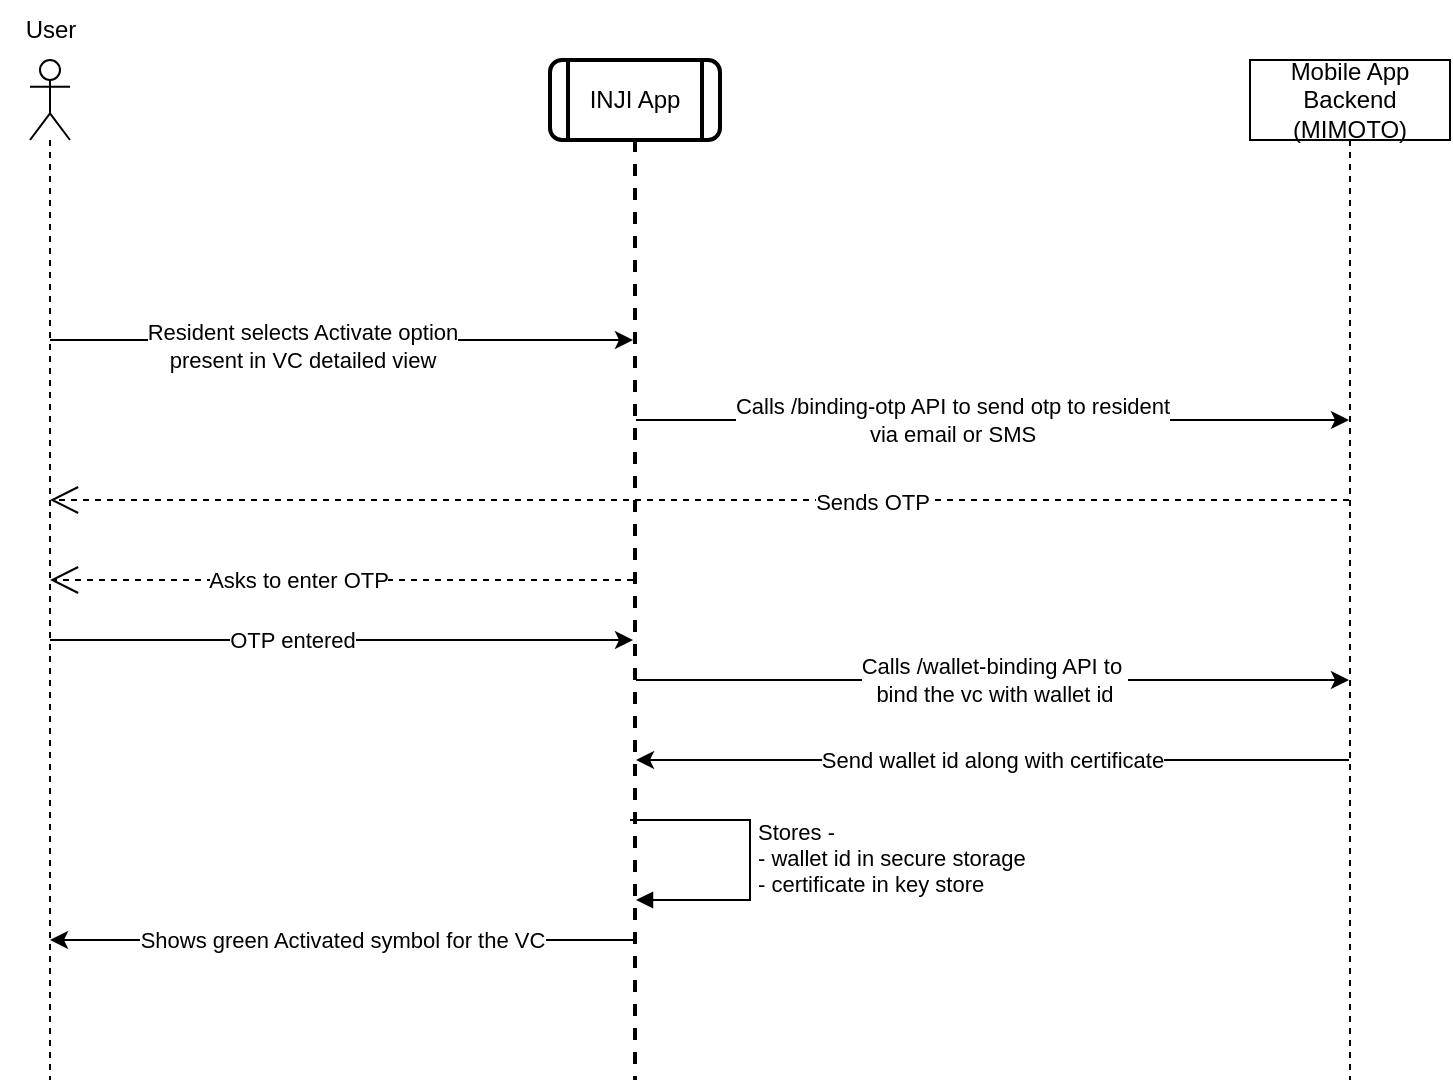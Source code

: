 <mxfile version="21.0.6" type="device"><diagram name="Page-1" id="2YBvvXClWsGukQMizWep"><mxGraphModel dx="984" dy="589" grid="1" gridSize="10" guides="1" tooltips="1" connect="1" arrows="1" fold="1" page="1" pageScale="1" pageWidth="850" pageHeight="1100" math="0" shadow="0"><root><mxCell id="0"/><mxCell id="1" parent="0"/><mxCell id="P9vbLbW0i9mO5QJtbJ1Z-1" style="edgeStyle=elbowEdgeStyle;rounded=0;orthogonalLoop=1;jettySize=auto;html=1;elbow=vertical;curved=0;" edge="1" parent="1" source="O33Dg_AS-0g0KVgm5leG-6" target="O33Dg_AS-0g0KVgm5leG-10"><mxGeometry relative="1" as="geometry"><Array as="points"><mxPoint x="280" y="190"/></Array></mxGeometry></mxCell><mxCell id="P9vbLbW0i9mO5QJtbJ1Z-2" value="Resident selects Activate option&lt;br&gt;present in VC detailed view" style="edgeLabel;html=1;align=center;verticalAlign=middle;resizable=0;points=[];" vertex="1" connectable="0" parent="P9vbLbW0i9mO5QJtbJ1Z-1"><mxGeometry x="-0.14" y="-3" relative="1" as="geometry"><mxPoint as="offset"/></mxGeometry></mxCell><mxCell id="P9vbLbW0i9mO5QJtbJ1Z-9" value="OTP entered" style="edgeStyle=elbowEdgeStyle;rounded=0;orthogonalLoop=1;jettySize=auto;html=1;elbow=vertical;curved=0;" edge="1" parent="1" source="O33Dg_AS-0g0KVgm5leG-6" target="O33Dg_AS-0g0KVgm5leG-10"><mxGeometry x="-0.175" relative="1" as="geometry"><Array as="points"><mxPoint x="270" y="340"/></Array><mxPoint x="1" as="offset"/></mxGeometry></mxCell><mxCell id="O33Dg_AS-0g0KVgm5leG-6" value="" style="shape=umlLifeline;perimeter=lifelinePerimeter;whiteSpace=wrap;html=1;container=1;dropTarget=0;collapsible=0;recursiveResize=0;outlineConnect=0;portConstraint=eastwest;newEdgeStyle={&quot;edgeStyle&quot;:&quot;elbowEdgeStyle&quot;,&quot;elbow&quot;:&quot;vertical&quot;,&quot;curved&quot;:0,&quot;rounded&quot;:0};participant=umlActor;fontStyle=0" parent="1" vertex="1"><mxGeometry x="100" y="50" width="20" height="510" as="geometry"/></mxCell><mxCell id="O33Dg_AS-0g0KVgm5leG-8" value="User" style="text;html=1;align=center;verticalAlign=middle;resizable=0;points=[];autosize=1;strokeColor=none;fillColor=none;" parent="1" vertex="1"><mxGeometry x="85" y="20" width="50" height="30" as="geometry"/></mxCell><mxCell id="P9vbLbW0i9mO5QJtbJ1Z-3" style="edgeStyle=elbowEdgeStyle;rounded=0;orthogonalLoop=1;jettySize=auto;html=1;elbow=vertical;curved=0;" edge="1" parent="1" source="O33Dg_AS-0g0KVgm5leG-10" target="O33Dg_AS-0g0KVgm5leG-20"><mxGeometry relative="1" as="geometry"><Array as="points"><mxPoint x="610" y="230"/></Array></mxGeometry></mxCell><mxCell id="P9vbLbW0i9mO5QJtbJ1Z-4" value="Calls&amp;nbsp;/binding-otp API to send otp to resident&lt;br&gt;via email or SMS" style="edgeLabel;html=1;align=center;verticalAlign=middle;resizable=0;points=[];" vertex="1" connectable="0" parent="P9vbLbW0i9mO5QJtbJ1Z-3"><mxGeometry x="-0.263" y="1" relative="1" as="geometry"><mxPoint x="26" y="1" as="offset"/></mxGeometry></mxCell><mxCell id="P9vbLbW0i9mO5QJtbJ1Z-7" style="edgeStyle=elbowEdgeStyle;rounded=1;orthogonalLoop=1;jettySize=auto;html=1;elbow=horizontal;curved=0;endArrow=open;endSize=12;dashed=1;" edge="1" parent="1" source="O33Dg_AS-0g0KVgm5leG-10" target="O33Dg_AS-0g0KVgm5leG-6"><mxGeometry relative="1" as="geometry"><Array as="points"><mxPoint x="190" y="310"/></Array></mxGeometry></mxCell><mxCell id="P9vbLbW0i9mO5QJtbJ1Z-8" value="Asks to enter OTP" style="edgeLabel;html=1;align=center;verticalAlign=middle;resizable=0;points=[];" vertex="1" connectable="0" parent="P9vbLbW0i9mO5QJtbJ1Z-7"><mxGeometry x="0.161" relative="1" as="geometry"><mxPoint x="1" as="offset"/></mxGeometry></mxCell><mxCell id="P9vbLbW0i9mO5QJtbJ1Z-10" value="Calls&amp;nbsp;/wallet-binding API to&amp;nbsp;&lt;br&gt;bind the vc with wallet id" style="edgeStyle=elbowEdgeStyle;rounded=0;orthogonalLoop=1;jettySize=auto;html=1;elbow=vertical;curved=0;" edge="1" parent="1" source="O33Dg_AS-0g0KVgm5leG-10" target="O33Dg_AS-0g0KVgm5leG-20"><mxGeometry relative="1" as="geometry"><Array as="points"><mxPoint x="480" y="360"/></Array></mxGeometry></mxCell><mxCell id="P9vbLbW0i9mO5QJtbJ1Z-15" value="Shows green Activated symbol for the VC" style="edgeStyle=elbowEdgeStyle;rounded=0;orthogonalLoop=1;jettySize=auto;html=1;elbow=horizontal;curved=0;" edge="1" parent="1" source="O33Dg_AS-0g0KVgm5leG-10" target="O33Dg_AS-0g0KVgm5leG-6"><mxGeometry relative="1" as="geometry"><Array as="points"><mxPoint x="210" y="490"/></Array></mxGeometry></mxCell><mxCell id="O33Dg_AS-0g0KVgm5leG-10" value="INJI App" style="shape=umlLifeline;perimeter=lifelinePerimeter;whiteSpace=wrap;html=1;container=1;dropTarget=0;collapsible=0;recursiveResize=0;outlineConnect=0;portConstraint=eastwest;newEdgeStyle={&quot;edgeStyle&quot;:&quot;elbowEdgeStyle&quot;,&quot;elbow&quot;:&quot;vertical&quot;,&quot;curved&quot;:0,&quot;rounded&quot;:0};participant=process;verticalAlign=middle;strokeColor=default;shadow=0;dashed=0;strokeWidth=2;labelBackgroundColor=#ffffff;fillColor=default;fontColor=default;sketch=0;gradientColor=none;fontStyle=0;rounded=1;" parent="1" vertex="1"><mxGeometry x="360" y="50" width="85" height="510" as="geometry"/></mxCell><mxCell id="P9vbLbW0i9mO5QJtbJ1Z-5" style="edgeStyle=elbowEdgeStyle;rounded=1;orthogonalLoop=1;jettySize=auto;html=1;elbow=vertical;curved=0;endArrow=open;endSize=12;dashed=1;" edge="1" parent="1" source="O33Dg_AS-0g0KVgm5leG-20" target="O33Dg_AS-0g0KVgm5leG-6"><mxGeometry relative="1" as="geometry"><Array as="points"><mxPoint x="210" y="270"/></Array></mxGeometry></mxCell><mxCell id="P9vbLbW0i9mO5QJtbJ1Z-6" value="Sends OTP" style="edgeLabel;html=1;align=center;verticalAlign=middle;resizable=0;points=[];" vertex="1" connectable="0" parent="P9vbLbW0i9mO5QJtbJ1Z-5"><mxGeometry x="-0.137" y="1" relative="1" as="geometry"><mxPoint x="42" as="offset"/></mxGeometry></mxCell><mxCell id="P9vbLbW0i9mO5QJtbJ1Z-11" value="Send wallet id along with certificate" style="edgeStyle=elbowEdgeStyle;rounded=0;orthogonalLoop=1;jettySize=auto;html=1;elbow=vertical;curved=0;" edge="1" parent="1" source="O33Dg_AS-0g0KVgm5leG-20" target="O33Dg_AS-0g0KVgm5leG-10"><mxGeometry relative="1" as="geometry"><Array as="points"><mxPoint x="450" y="400"/></Array></mxGeometry></mxCell><mxCell id="O33Dg_AS-0g0KVgm5leG-20" value="Mobile App Backend&lt;br&gt;(MIMOTO)" style="shape=umlLifeline;perimeter=lifelinePerimeter;whiteSpace=wrap;html=1;container=1;dropTarget=0;collapsible=0;recursiveResize=0;outlineConnect=0;portConstraint=eastwest;newEdgeStyle={&quot;edgeStyle&quot;:&quot;elbowEdgeStyle&quot;,&quot;elbow&quot;:&quot;vertical&quot;,&quot;curved&quot;:0,&quot;rounded&quot;:0};" parent="1" vertex="1"><mxGeometry x="710" y="50" width="100" height="510" as="geometry"/></mxCell><mxCell id="P9vbLbW0i9mO5QJtbJ1Z-14" value="Stores -&lt;br&gt;- wallet id in secure storage&lt;br&gt;- certificate in key store" style="html=1;align=left;spacingLeft=2;endArrow=block;rounded=0;edgeStyle=orthogonalEdgeStyle;curved=0;rounded=0;" edge="1" target="O33Dg_AS-0g0KVgm5leG-10" parent="1"><mxGeometry x="0.003" relative="1" as="geometry"><mxPoint x="400" y="430" as="sourcePoint"/><Array as="points"><mxPoint x="460" y="430"/><mxPoint x="460" y="470"/></Array><mxPoint x="405" y="460" as="targetPoint"/><mxPoint as="offset"/></mxGeometry></mxCell></root></mxGraphModel></diagram></mxfile>